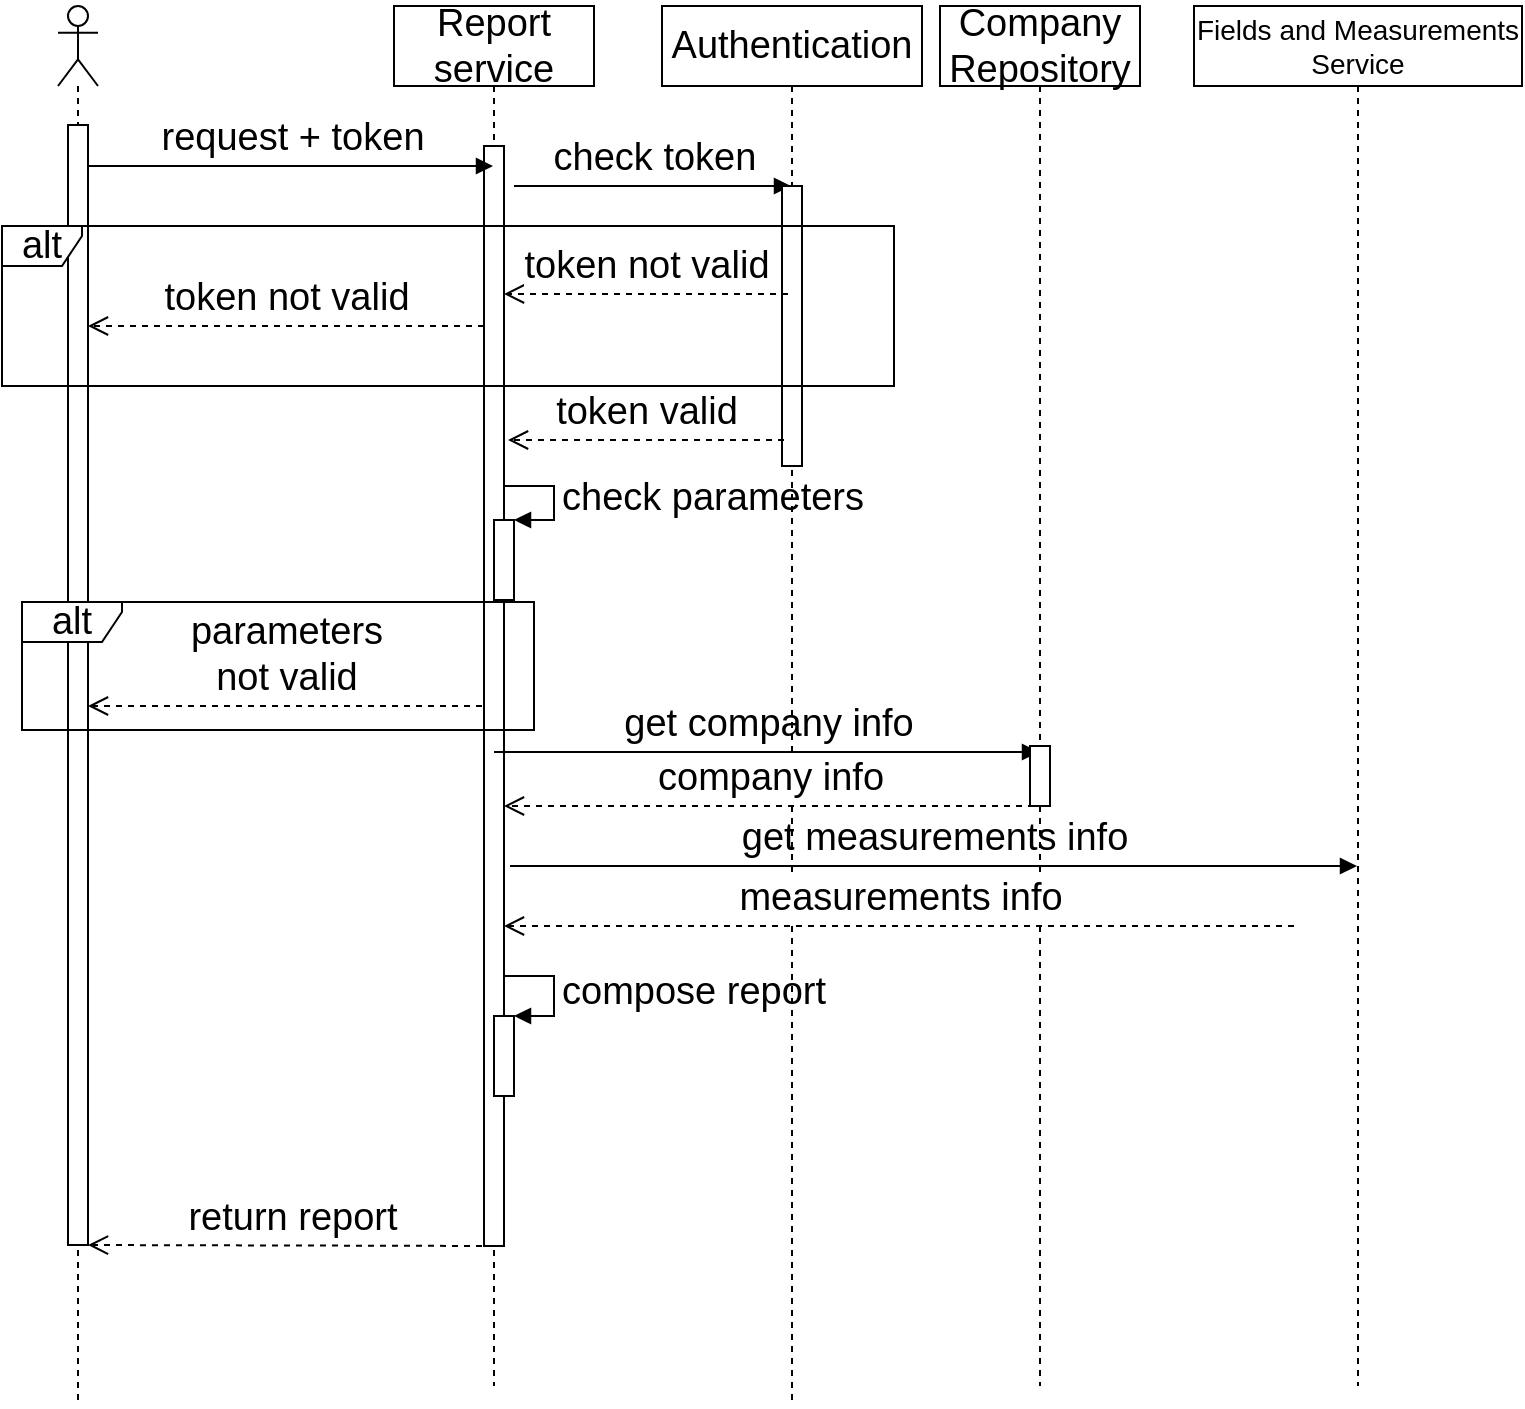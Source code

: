 <mxfile version="10.7.5" type="github"><diagram id="yucycP25hjh9mXfAWydt" name="Page-1"><mxGraphModel dx="1439" dy="906" grid="1" gridSize="10" guides="1" tooltips="1" connect="1" arrows="1" fold="1" page="1" pageScale="1" pageWidth="850" pageHeight="1100" math="0" shadow="0"><root><mxCell id="0"/><mxCell id="1" parent="0"/><mxCell id="HHdajmxr2vp6ZZj6PckV-1" value="" style="shape=umlLifeline;participant=umlActor;perimeter=lifelinePerimeter;whiteSpace=wrap;html=1;container=1;collapsible=0;recursiveResize=0;verticalAlign=top;spacingTop=36;labelBackgroundColor=#ffffff;outlineConnect=0;fontSize=19;" vertex="1" parent="1"><mxGeometry x="458" y="210" width="20" height="700" as="geometry"/></mxCell><mxCell id="HHdajmxr2vp6ZZj6PckV-2" value="" style="html=1;points=[];perimeter=orthogonalPerimeter;fontSize=19;" vertex="1" parent="HHdajmxr2vp6ZZj6PckV-1"><mxGeometry x="5" y="59.5" width="10" height="560" as="geometry"/></mxCell><mxCell id="HHdajmxr2vp6ZZj6PckV-3" value="Report service" style="shape=umlLifeline;perimeter=lifelinePerimeter;whiteSpace=wrap;html=1;container=1;collapsible=0;recursiveResize=0;outlineConnect=0;fontSize=19;" vertex="1" parent="1"><mxGeometry x="626" y="210" width="100" height="690" as="geometry"/></mxCell><mxCell id="HHdajmxr2vp6ZZj6PckV-4" value="" style="html=1;points=[];perimeter=orthogonalPerimeter;fontSize=19;" vertex="1" parent="HHdajmxr2vp6ZZj6PckV-3"><mxGeometry x="45" y="70" width="10" height="550" as="geometry"/></mxCell><mxCell id="HHdajmxr2vp6ZZj6PckV-5" value="check token" style="html=1;verticalAlign=bottom;endArrow=block;fontSize=19;" edge="1" parent="HHdajmxr2vp6ZZj6PckV-3" target="HHdajmxr2vp6ZZj6PckV-13"><mxGeometry width="80" relative="1" as="geometry"><mxPoint x="60" y="90" as="sourcePoint"/><mxPoint x="130" y="90" as="targetPoint"/></mxGeometry></mxCell><mxCell id="HHdajmxr2vp6ZZj6PckV-6" value="" style="html=1;points=[];perimeter=orthogonalPerimeter;fontSize=19;" vertex="1" parent="HHdajmxr2vp6ZZj6PckV-3"><mxGeometry x="50" y="257" width="10" height="40" as="geometry"/></mxCell><mxCell id="HHdajmxr2vp6ZZj6PckV-7" value="check parameters" style="edgeStyle=orthogonalEdgeStyle;html=1;align=left;spacingLeft=2;endArrow=block;rounded=0;entryX=1;entryY=0;fontSize=19;" edge="1" parent="HHdajmxr2vp6ZZj6PckV-3" target="HHdajmxr2vp6ZZj6PckV-6"><mxGeometry relative="1" as="geometry"><mxPoint x="55" y="240" as="sourcePoint"/><Array as="points"><mxPoint x="80" y="240"/></Array></mxGeometry></mxCell><mxCell id="HHdajmxr2vp6ZZj6PckV-8" value="get company info" style="html=1;verticalAlign=bottom;endArrow=block;fontSize=19;" edge="1" parent="HHdajmxr2vp6ZZj6PckV-3"><mxGeometry width="80" relative="1" as="geometry"><mxPoint x="50" y="373" as="sourcePoint"/><mxPoint x="322.5" y="373.0" as="targetPoint"/></mxGeometry></mxCell><mxCell id="HHdajmxr2vp6ZZj6PckV-9" value="get measurements info" style="html=1;verticalAlign=bottom;endArrow=block;fontSize=19;" edge="1" parent="HHdajmxr2vp6ZZj6PckV-3" target="HHdajmxr2vp6ZZj6PckV-24"><mxGeometry width="80" relative="1" as="geometry"><mxPoint x="58" y="430" as="sourcePoint"/><mxPoint x="138" y="430" as="targetPoint"/></mxGeometry></mxCell><mxCell id="HHdajmxr2vp6ZZj6PckV-10" value="" style="html=1;points=[];perimeter=orthogonalPerimeter;fontSize=19;" vertex="1" parent="HHdajmxr2vp6ZZj6PckV-3"><mxGeometry x="50" y="505" width="10" height="40" as="geometry"/></mxCell><mxCell id="HHdajmxr2vp6ZZj6PckV-11" value="compose report" style="edgeStyle=orthogonalEdgeStyle;html=1;align=left;spacingLeft=2;endArrow=block;rounded=0;entryX=1;entryY=0;fontSize=19;" edge="1" parent="HHdajmxr2vp6ZZj6PckV-3" target="HHdajmxr2vp6ZZj6PckV-10"><mxGeometry relative="1" as="geometry"><mxPoint x="55" y="485" as="sourcePoint"/><Array as="points"><mxPoint x="80" y="485"/></Array></mxGeometry></mxCell><mxCell id="HHdajmxr2vp6ZZj6PckV-12" value="request + token" style="html=1;verticalAlign=bottom;endArrow=block;fontSize=19;" edge="1" parent="1" source="HHdajmxr2vp6ZZj6PckV-2" target="HHdajmxr2vp6ZZj6PckV-3"><mxGeometry width="80" relative="1" as="geometry"><mxPoint x="566" y="280" as="sourcePoint"/><mxPoint x="646" y="280" as="targetPoint"/><Array as="points"><mxPoint x="656" y="290"/></Array></mxGeometry></mxCell><mxCell id="HHdajmxr2vp6ZZj6PckV-13" value="Authentication" style="shape=umlLifeline;perimeter=lifelinePerimeter;whiteSpace=wrap;html=1;container=1;collapsible=0;recursiveResize=0;outlineConnect=0;fontSize=19;" vertex="1" parent="1"><mxGeometry x="760" y="210" width="130" height="700" as="geometry"/></mxCell><mxCell id="HHdajmxr2vp6ZZj6PckV-14" value="" style="html=1;points=[];perimeter=orthogonalPerimeter;fontSize=19;" vertex="1" parent="HHdajmxr2vp6ZZj6PckV-13"><mxGeometry x="60" y="90" width="10" height="140" as="geometry"/></mxCell><mxCell id="HHdajmxr2vp6ZZj6PckV-15" value="alt" style="shape=umlFrame;whiteSpace=wrap;html=1;width=40;height=20;fontSize=19;" vertex="1" parent="1"><mxGeometry x="430" y="320" width="446" height="80" as="geometry"/></mxCell><mxCell id="HHdajmxr2vp6ZZj6PckV-16" value="token not valid&lt;br style=&quot;font-size: 19px;&quot;&gt;" style="html=1;verticalAlign=bottom;endArrow=open;dashed=1;endSize=8;exitX=0.2;exitY=0.339;exitDx=0;exitDy=0;exitPerimeter=0;fontSize=19;" edge="1" parent="1"><mxGeometry relative="1" as="geometry"><mxPoint x="823" y="354" as="sourcePoint"/><mxPoint x="681" y="354" as="targetPoint"/></mxGeometry></mxCell><mxCell id="HHdajmxr2vp6ZZj6PckV-17" value="token not valid" style="html=1;verticalAlign=bottom;endArrow=open;dashed=1;endSize=8;fontSize=19;" edge="1" parent="1" source="HHdajmxr2vp6ZZj6PckV-4" target="HHdajmxr2vp6ZZj6PckV-2"><mxGeometry relative="1" as="geometry"><mxPoint x="666" y="380" as="sourcePoint"/><mxPoint x="586" y="380" as="targetPoint"/><Array as="points"><mxPoint x="646" y="370"/></Array></mxGeometry></mxCell><mxCell id="HHdajmxr2vp6ZZj6PckV-18" value="token valid" style="html=1;verticalAlign=bottom;endArrow=open;dashed=1;endSize=8;entryX=1.2;entryY=0.351;entryDx=0;entryDy=0;entryPerimeter=0;fontSize=19;" edge="1" parent="1"><mxGeometry relative="1" as="geometry"><mxPoint x="821" y="427" as="sourcePoint"/><mxPoint x="683" y="427" as="targetPoint"/></mxGeometry></mxCell><mxCell id="HHdajmxr2vp6ZZj6PckV-19" value="Company Repository" style="shape=umlLifeline;perimeter=lifelinePerimeter;whiteSpace=wrap;html=1;container=1;collapsible=0;recursiveResize=0;outlineConnect=0;fontSize=19;" vertex="1" parent="1"><mxGeometry x="899" y="210" width="100" height="690" as="geometry"/></mxCell><mxCell id="HHdajmxr2vp6ZZj6PckV-20" value="" style="html=1;points=[];perimeter=orthogonalPerimeter;fontSize=19;" vertex="1" parent="HHdajmxr2vp6ZZj6PckV-19"><mxGeometry x="45" y="370" width="10" height="30" as="geometry"/></mxCell><mxCell id="HHdajmxr2vp6ZZj6PckV-21" value="alt" style="shape=umlFrame;whiteSpace=wrap;html=1;width=50;height=20;fontSize=19;" vertex="1" parent="1"><mxGeometry x="440" y="508" width="256" height="64" as="geometry"/></mxCell><mxCell id="HHdajmxr2vp6ZZj6PckV-22" value="parameters &lt;br style=&quot;font-size: 19px;&quot;&gt;not valid" style="html=1;verticalAlign=bottom;endArrow=open;dashed=1;endSize=8;exitX=-0.1;exitY=0.609;exitDx=0;exitDy=0;exitPerimeter=0;fontSize=19;" edge="1" parent="1"><mxGeometry relative="1" as="geometry"><mxPoint x="670" y="560" as="sourcePoint"/><mxPoint x="473" y="560" as="targetPoint"/></mxGeometry></mxCell><mxCell id="HHdajmxr2vp6ZZj6PckV-23" value="company info" style="html=1;verticalAlign=bottom;endArrow=open;dashed=1;endSize=8;exitX=0.2;exitY=1;exitDx=0;exitDy=0;exitPerimeter=0;fontSize=19;" edge="1" parent="1" source="HHdajmxr2vp6ZZj6PckV-20" target="HHdajmxr2vp6ZZj6PckV-4"><mxGeometry relative="1" as="geometry"><mxPoint x="936" y="610" as="sourcePoint"/><mxPoint x="856" y="610" as="targetPoint"/></mxGeometry></mxCell><mxCell id="HHdajmxr2vp6ZZj6PckV-24" value="Fields and Measurements Service" style="shape=umlLifeline;perimeter=lifelinePerimeter;whiteSpace=wrap;html=1;container=1;collapsible=0;recursiveResize=0;outlineConnect=0;fontSize=14;" vertex="1" parent="1"><mxGeometry x="1026" y="210" width="164" height="690" as="geometry"/></mxCell><mxCell id="HHdajmxr2vp6ZZj6PckV-25" value="measurements info" style="html=1;verticalAlign=bottom;endArrow=open;dashed=1;endSize=8;fontSize=19;" edge="1" parent="1" target="HHdajmxr2vp6ZZj6PckV-4"><mxGeometry relative="1" as="geometry"><mxPoint x="1076" y="670.0" as="sourcePoint"/><mxPoint x="996" y="670" as="targetPoint"/></mxGeometry></mxCell><mxCell id="HHdajmxr2vp6ZZj6PckV-26" value="return report" style="html=1;verticalAlign=bottom;endArrow=open;dashed=1;endSize=8;fontSize=19;" edge="1" parent="1" target="HHdajmxr2vp6ZZj6PckV-2"><mxGeometry relative="1" as="geometry"><mxPoint x="676" y="830.0" as="sourcePoint"/><mxPoint x="596" y="830" as="targetPoint"/></mxGeometry></mxCell></root></mxGraphModel></diagram></mxfile>